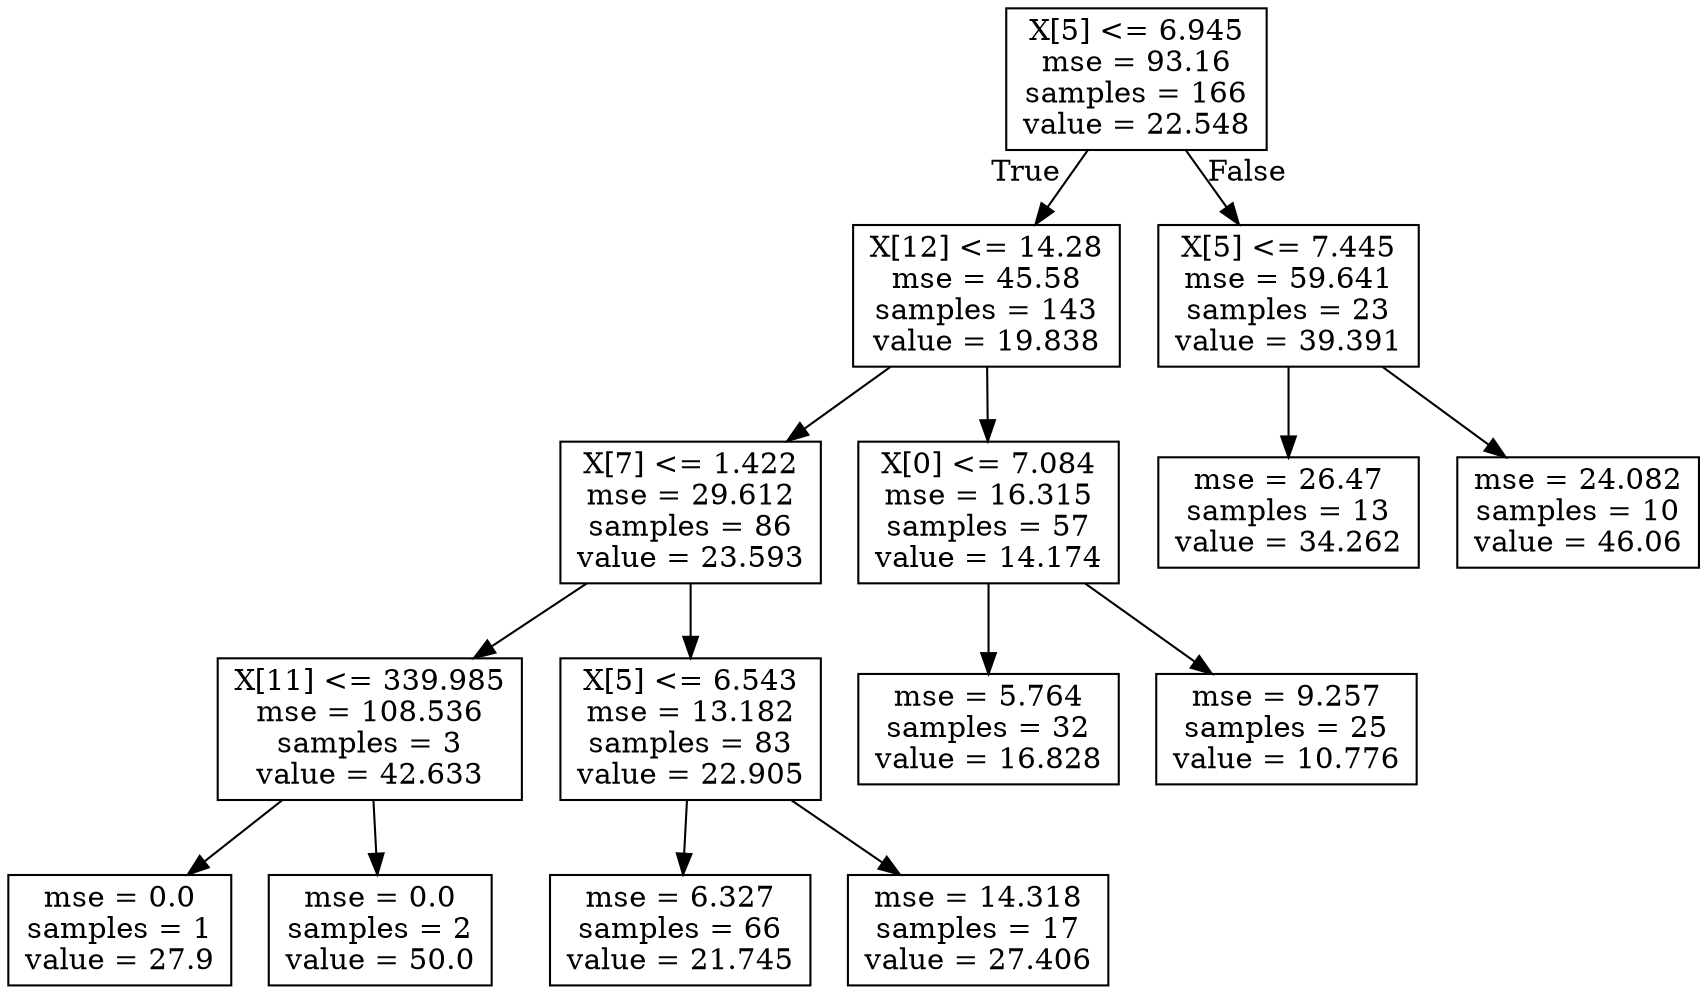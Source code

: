 digraph Tree {
node [shape=box] ;
0 [label="X[5] <= 6.945\nmse = 93.16\nsamples = 166\nvalue = 22.548"] ;
1 [label="X[12] <= 14.28\nmse = 45.58\nsamples = 143\nvalue = 19.838"] ;
0 -> 1 [labeldistance=2.5, labelangle=45, headlabel="True"] ;
3 [label="X[7] <= 1.422\nmse = 29.612\nsamples = 86\nvalue = 23.593"] ;
1 -> 3 ;
5 [label="X[11] <= 339.985\nmse = 108.536\nsamples = 3\nvalue = 42.633"] ;
3 -> 5 ;
13 [label="mse = 0.0\nsamples = 1\nvalue = 27.9"] ;
5 -> 13 ;
14 [label="mse = 0.0\nsamples = 2\nvalue = 50.0"] ;
5 -> 14 ;
6 [label="X[5] <= 6.543\nmse = 13.182\nsamples = 83\nvalue = 22.905"] ;
3 -> 6 ;
11 [label="mse = 6.327\nsamples = 66\nvalue = 21.745"] ;
6 -> 11 ;
12 [label="mse = 14.318\nsamples = 17\nvalue = 27.406"] ;
6 -> 12 ;
4 [label="X[0] <= 7.084\nmse = 16.315\nsamples = 57\nvalue = 14.174"] ;
1 -> 4 ;
9 [label="mse = 5.764\nsamples = 32\nvalue = 16.828"] ;
4 -> 9 ;
10 [label="mse = 9.257\nsamples = 25\nvalue = 10.776"] ;
4 -> 10 ;
2 [label="X[5] <= 7.445\nmse = 59.641\nsamples = 23\nvalue = 39.391"] ;
0 -> 2 [labeldistance=2.5, labelangle=-45, headlabel="False"] ;
7 [label="mse = 26.47\nsamples = 13\nvalue = 34.262"] ;
2 -> 7 ;
8 [label="mse = 24.082\nsamples = 10\nvalue = 46.06"] ;
2 -> 8 ;
}
